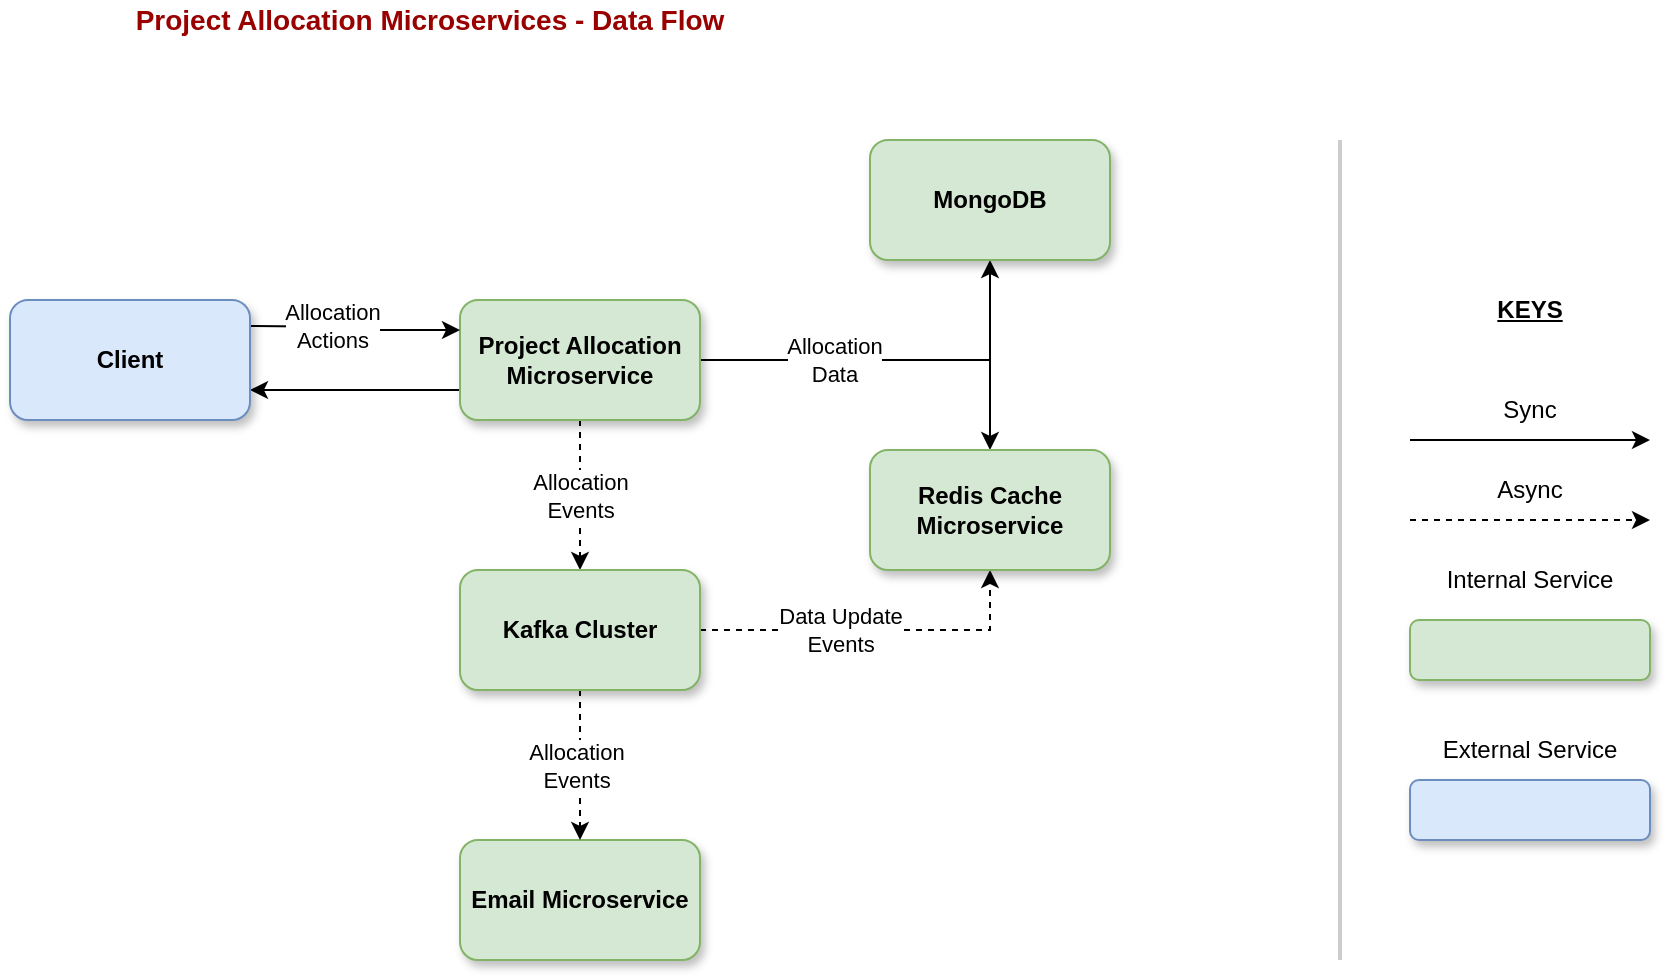 <mxfile version="25.0.3">
  <diagram name="Page-1" id="KARvSmfpHkjiAUMv4fuQ">
    <mxGraphModel dx="1434" dy="772" grid="1" gridSize="10" guides="1" tooltips="1" connect="1" arrows="1" fold="1" page="1" pageScale="1" pageWidth="850" pageHeight="1100" math="0" shadow="0">
      <root>
        <mxCell id="0" />
        <mxCell id="1" parent="0" />
        <mxCell id="ttBJUNCnjP5zw8l4qacc-23" value="" style="rounded=1;whiteSpace=wrap;html=1;fillColor=#d5e8d4;strokeColor=#82b366;textShadow=1;shadow=1;fontColor=default;fontStyle=1" vertex="1" parent="1">
          <mxGeometry x="715" y="450" width="120" height="30" as="geometry" />
        </mxCell>
        <mxCell id="ttBJUNCnjP5zw8l4qacc-24" value="" style="rounded=1;whiteSpace=wrap;html=1;fillColor=#dae8fc;strokeColor=#6c8ebf;textShadow=0;shadow=1;fontColor=default;fontStyle=1" vertex="1" parent="1">
          <mxGeometry x="715" y="530" width="120" height="30" as="geometry" />
        </mxCell>
        <mxCell id="ttBJUNCnjP5zw8l4qacc-25" value="" style="endArrow=classic;html=1;rounded=0;dashed=1;" edge="1" parent="1">
          <mxGeometry width="50" height="50" relative="1" as="geometry">
            <mxPoint x="715" y="400" as="sourcePoint" />
            <mxPoint x="835" y="400" as="targetPoint" />
          </mxGeometry>
        </mxCell>
        <mxCell id="ttBJUNCnjP5zw8l4qacc-26" value="" style="endArrow=classic;html=1;rounded=0;" edge="1" parent="1">
          <mxGeometry width="50" height="50" relative="1" as="geometry">
            <mxPoint x="715" y="360" as="sourcePoint" />
            <mxPoint x="835" y="360" as="targetPoint" />
          </mxGeometry>
        </mxCell>
        <mxCell id="ttBJUNCnjP5zw8l4qacc-27" value="Sync" style="text;html=1;align=center;verticalAlign=middle;whiteSpace=wrap;rounded=0;" vertex="1" parent="1">
          <mxGeometry x="745" y="330" width="60" height="30" as="geometry" />
        </mxCell>
        <mxCell id="ttBJUNCnjP5zw8l4qacc-28" value="KEYS" style="text;html=1;align=center;verticalAlign=middle;whiteSpace=wrap;rounded=0;fontStyle=5" vertex="1" parent="1">
          <mxGeometry x="745" y="280" width="60" height="30" as="geometry" />
        </mxCell>
        <mxCell id="ttBJUNCnjP5zw8l4qacc-29" value="Async" style="text;html=1;align=center;verticalAlign=middle;whiteSpace=wrap;rounded=0;" vertex="1" parent="1">
          <mxGeometry x="745" y="370" width="60" height="30" as="geometry" />
        </mxCell>
        <mxCell id="ttBJUNCnjP5zw8l4qacc-30" value="Internal Service" style="text;html=1;align=center;verticalAlign=middle;whiteSpace=wrap;rounded=0;" vertex="1" parent="1">
          <mxGeometry x="730" y="430" width="90" as="geometry" />
        </mxCell>
        <mxCell id="ttBJUNCnjP5zw8l4qacc-31" value="External Service" style="text;html=1;align=center;verticalAlign=middle;whiteSpace=wrap;rounded=0;" vertex="1" parent="1">
          <mxGeometry x="730" y="500" width="90" height="30" as="geometry" />
        </mxCell>
        <mxCell id="ttBJUNCnjP5zw8l4qacc-32" value="Project Allocation Microservices - Data Flow" style="text;html=1;align=center;verticalAlign=middle;whiteSpace=wrap;rounded=0;fontStyle=1;fontSize=14;fontColor=#990000;" vertex="1" parent="1">
          <mxGeometry x="70" y="140" width="310" height="20" as="geometry" />
        </mxCell>
        <mxCell id="ttBJUNCnjP5zw8l4qacc-48" style="edgeStyle=orthogonalEdgeStyle;rounded=0;orthogonalLoop=1;jettySize=auto;html=1;entryX=0.5;entryY=1;entryDx=0;entryDy=0;" edge="1" parent="1" source="ttBJUNCnjP5zw8l4qacc-38" target="ttBJUNCnjP5zw8l4qacc-46">
          <mxGeometry relative="1" as="geometry">
            <mxPoint x="395" y="320" as="sourcePoint" />
            <Array as="points">
              <mxPoint x="505" y="320" />
            </Array>
          </mxGeometry>
        </mxCell>
        <mxCell id="ttBJUNCnjP5zw8l4qacc-50" style="edgeStyle=orthogonalEdgeStyle;rounded=0;orthogonalLoop=1;jettySize=auto;html=1;dashed=1;" edge="1" parent="1" source="ttBJUNCnjP5zw8l4qacc-38" target="ttBJUNCnjP5zw8l4qacc-44">
          <mxGeometry relative="1" as="geometry" />
        </mxCell>
        <mxCell id="ttBJUNCnjP5zw8l4qacc-95" value="Allocation&lt;div&gt;Events&lt;/div&gt;" style="edgeLabel;html=1;align=center;verticalAlign=middle;resizable=0;points=[];" vertex="1" connectable="0" parent="ttBJUNCnjP5zw8l4qacc-50">
          <mxGeometry x="0.013" relative="1" as="geometry">
            <mxPoint as="offset" />
          </mxGeometry>
        </mxCell>
        <mxCell id="ttBJUNCnjP5zw8l4qacc-67" style="edgeStyle=orthogonalEdgeStyle;rounded=0;orthogonalLoop=1;jettySize=auto;html=1;entryX=0.5;entryY=0;entryDx=0;entryDy=0;" edge="1" parent="1" source="ttBJUNCnjP5zw8l4qacc-38" target="ttBJUNCnjP5zw8l4qacc-47">
          <mxGeometry relative="1" as="geometry" />
        </mxCell>
        <mxCell id="ttBJUNCnjP5zw8l4qacc-93" value="Allocation&lt;div&gt;Data&lt;/div&gt;" style="edgeLabel;html=1;align=center;verticalAlign=middle;resizable=0;points=[];" vertex="1" connectable="0" parent="ttBJUNCnjP5zw8l4qacc-67">
          <mxGeometry x="-0.295" relative="1" as="geometry">
            <mxPoint as="offset" />
          </mxGeometry>
        </mxCell>
        <mxCell id="ttBJUNCnjP5zw8l4qacc-88" style="edgeStyle=orthogonalEdgeStyle;rounded=0;orthogonalLoop=1;jettySize=auto;html=1;entryX=1;entryY=0.75;entryDx=0;entryDy=0;" edge="1" parent="1" source="ttBJUNCnjP5zw8l4qacc-38" target="ttBJUNCnjP5zw8l4qacc-86">
          <mxGeometry relative="1" as="geometry">
            <Array as="points">
              <mxPoint x="200" y="335" />
              <mxPoint x="200" y="335" />
            </Array>
          </mxGeometry>
        </mxCell>
        <mxCell id="ttBJUNCnjP5zw8l4qacc-38" value="Project Allocation Microservice" style="rounded=1;whiteSpace=wrap;html=1;fillColor=#d5e8d4;strokeColor=#82b366;textShadow=0;shadow=1;fontColor=default;fontStyle=1" vertex="1" parent="1">
          <mxGeometry x="240" y="290" width="120" height="60" as="geometry" />
        </mxCell>
        <mxCell id="ttBJUNCnjP5zw8l4qacc-40" value="Email Microservice" style="rounded=1;whiteSpace=wrap;html=1;fillColor=#d5e8d4;strokeColor=#82b366;textShadow=0;shadow=1;fontColor=default;fontStyle=1" vertex="1" parent="1">
          <mxGeometry x="240" y="560" width="120" height="60" as="geometry" />
        </mxCell>
        <mxCell id="ttBJUNCnjP5zw8l4qacc-51" style="edgeStyle=orthogonalEdgeStyle;rounded=0;orthogonalLoop=1;jettySize=auto;html=1;entryX=0.5;entryY=0;entryDx=0;entryDy=0;dashed=1;" edge="1" parent="1" source="ttBJUNCnjP5zw8l4qacc-44" target="ttBJUNCnjP5zw8l4qacc-40">
          <mxGeometry relative="1" as="geometry" />
        </mxCell>
        <mxCell id="ttBJUNCnjP5zw8l4qacc-96" value="Allocation&lt;div&gt;Events&lt;/div&gt;" style="edgeLabel;html=1;align=center;verticalAlign=middle;resizable=0;points=[];" vertex="1" connectable="0" parent="ttBJUNCnjP5zw8l4qacc-51">
          <mxGeometry x="0.013" y="-2" relative="1" as="geometry">
            <mxPoint as="offset" />
          </mxGeometry>
        </mxCell>
        <mxCell id="ttBJUNCnjP5zw8l4qacc-80" style="edgeStyle=orthogonalEdgeStyle;rounded=0;orthogonalLoop=1;jettySize=auto;html=1;entryX=0.5;entryY=1;entryDx=0;entryDy=0;dashed=1;" edge="1" parent="1" source="ttBJUNCnjP5zw8l4qacc-44" target="ttBJUNCnjP5zw8l4qacc-47">
          <mxGeometry relative="1" as="geometry" />
        </mxCell>
        <mxCell id="ttBJUNCnjP5zw8l4qacc-82" value="Data Update&lt;div&gt;Events&lt;/div&gt;" style="edgeLabel;html=1;align=center;verticalAlign=middle;resizable=0;points=[];" vertex="1" connectable="0" parent="ttBJUNCnjP5zw8l4qacc-80">
          <mxGeometry x="-0.2" relative="1" as="geometry">
            <mxPoint as="offset" />
          </mxGeometry>
        </mxCell>
        <mxCell id="ttBJUNCnjP5zw8l4qacc-44" value="Kafka Cluster" style="rounded=1;whiteSpace=wrap;html=1;fillColor=#d5e8d4;strokeColor=#82b366;textShadow=0;shadow=1;fontColor=default;fontStyle=1" vertex="1" parent="1">
          <mxGeometry x="240" y="425" width="120" height="60" as="geometry" />
        </mxCell>
        <mxCell id="ttBJUNCnjP5zw8l4qacc-46" value="MongoDB" style="rounded=1;whiteSpace=wrap;html=1;fillColor=#d5e8d4;strokeColor=#82b366;textShadow=0;shadow=1;fontColor=default;fontStyle=1" vertex="1" parent="1">
          <mxGeometry x="445" y="210" width="120" height="60" as="geometry" />
        </mxCell>
        <mxCell id="ttBJUNCnjP5zw8l4qacc-47" value="Redis Cache&lt;div&gt;Microservice&lt;/div&gt;" style="rounded=1;whiteSpace=wrap;html=1;fillColor=#d5e8d4;strokeColor=#82b366;textShadow=0;shadow=1;fontColor=default;fontStyle=1" vertex="1" parent="1">
          <mxGeometry x="445" y="365" width="120" height="60" as="geometry" />
        </mxCell>
        <mxCell id="ttBJUNCnjP5zw8l4qacc-87" style="edgeStyle=orthogonalEdgeStyle;rounded=0;orthogonalLoop=1;jettySize=auto;html=1;entryX=0;entryY=0.25;entryDx=0;entryDy=0;" edge="1" parent="1" target="ttBJUNCnjP5zw8l4qacc-38">
          <mxGeometry relative="1" as="geometry">
            <mxPoint x="135" y="303" as="sourcePoint" />
            <mxPoint x="225" y="303" as="targetPoint" />
          </mxGeometry>
        </mxCell>
        <mxCell id="ttBJUNCnjP5zw8l4qacc-91" value="Allocation&lt;div&gt;Actions&lt;/div&gt;" style="edgeLabel;html=1;align=center;verticalAlign=middle;resizable=0;points=[];" vertex="1" connectable="0" parent="ttBJUNCnjP5zw8l4qacc-87">
          <mxGeometry x="-0.2" y="1" relative="1" as="geometry">
            <mxPoint x="-2" as="offset" />
          </mxGeometry>
        </mxCell>
        <mxCell id="ttBJUNCnjP5zw8l4qacc-86" value="Client" style="rounded=1;whiteSpace=wrap;html=1;fillColor=#dae8fc;strokeColor=#6c8ebf;textShadow=0;shadow=1;fontColor=default;fontStyle=1" vertex="1" parent="1">
          <mxGeometry x="15" y="290" width="120" height="60" as="geometry" />
        </mxCell>
        <mxCell id="ttBJUNCnjP5zw8l4qacc-92" value="" style="endArrow=none;html=1;rounded=0;strokeColor=#CCCCCC;strokeWidth=2;" edge="1" parent="1">
          <mxGeometry width="50" height="50" relative="1" as="geometry">
            <mxPoint x="680" y="620" as="sourcePoint" />
            <mxPoint x="680" y="210" as="targetPoint" />
          </mxGeometry>
        </mxCell>
      </root>
    </mxGraphModel>
  </diagram>
</mxfile>
